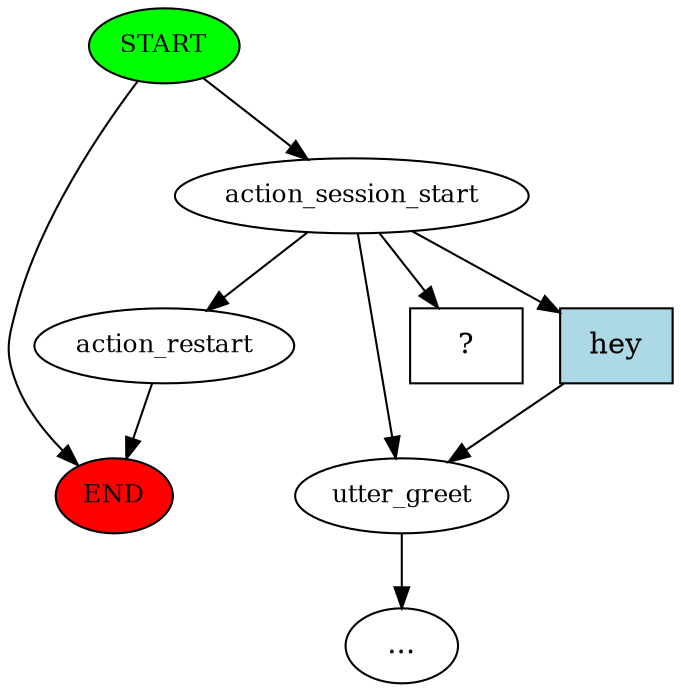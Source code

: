 digraph  {
0 [class="start active", fillcolor=green, fontsize=12, label=START, style=filled];
"-1" [class=end, fillcolor=red, fontsize=12, label=END, style=filled];
1 [class=active, fontsize=12, label=action_session_start];
2 [class="", fontsize=12, label=utter_greet];
"-4" [class=ellipsis, label="..."];
6 [class="", fontsize=12, label=action_restart];
8 [class="intent dashed active", label="  ?  ", shape=rect];
9 [class=intent, fillcolor=lightblue, label=hey, shape=rect, style=filled];
0 -> "-1"  [class="", key=NONE, label=""];
0 -> 1  [class=active, key=NONE, label=""];
1 -> 2  [class="", key=NONE, label=""];
1 -> 6  [class="", key=NONE, label=""];
1 -> 8  [class=active, key=NONE, label=""];
1 -> 9  [class="", key=0];
2 -> "-4"  [class="", key=NONE, label=""];
6 -> "-1"  [class="", key=NONE, label=""];
9 -> 2  [class="", key=0];
}
